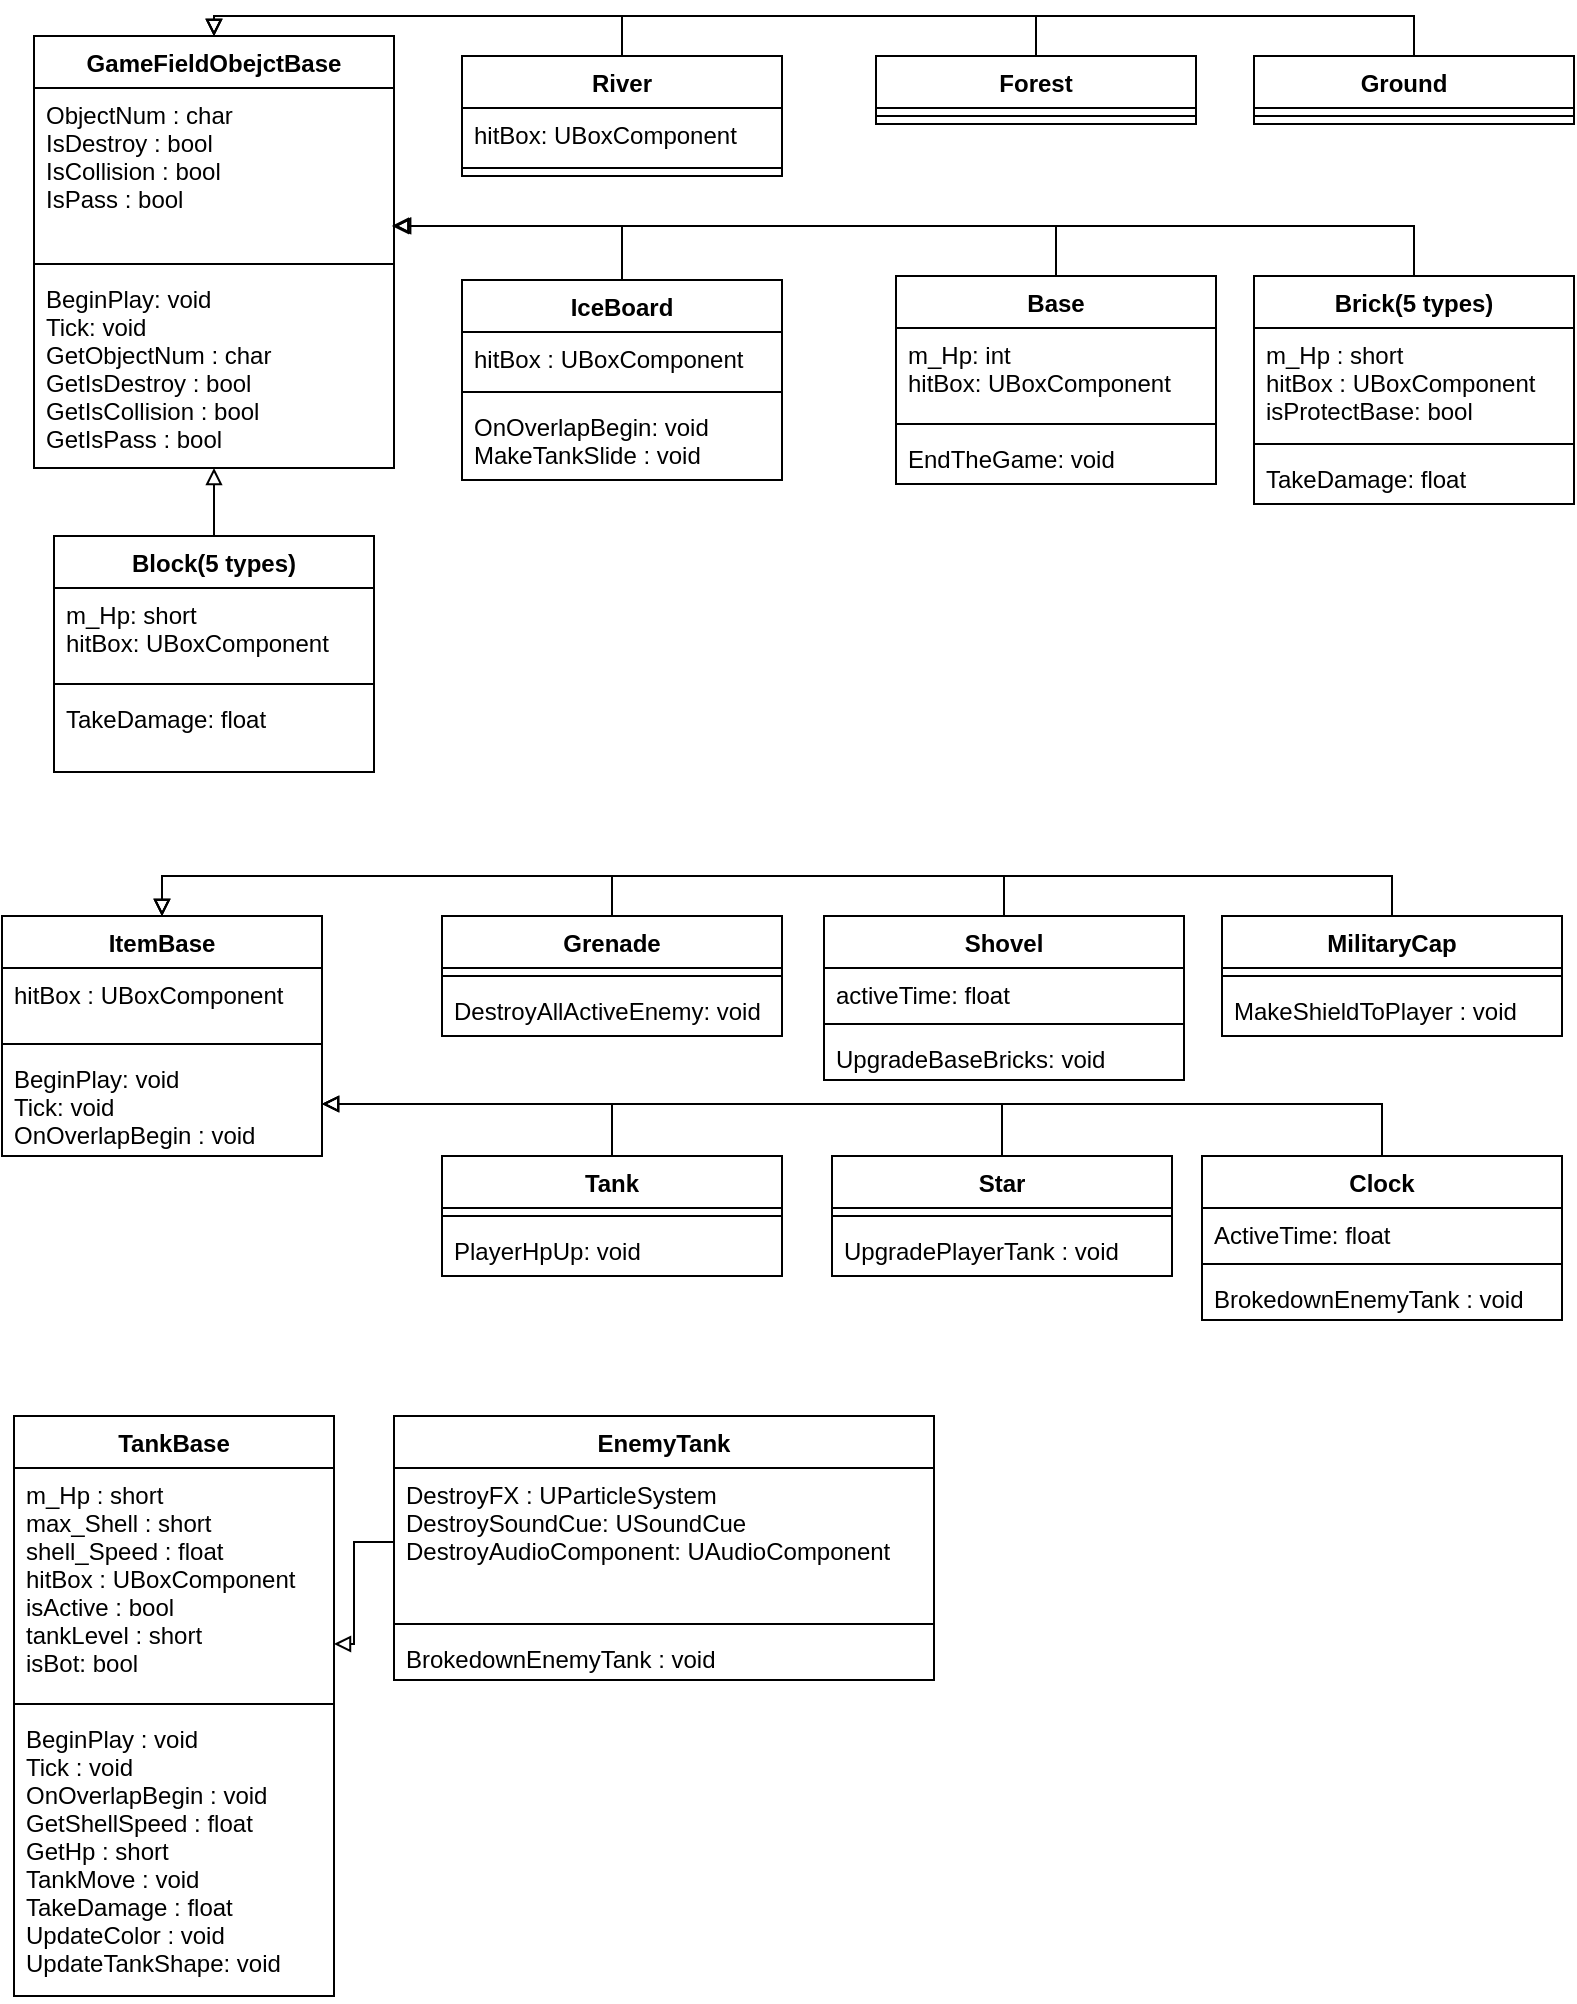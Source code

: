 <mxfile version="14.8.2" type="github">
  <diagram id="18M-LUdaHcNmzgpJbuH8" name="Page-1">
    <mxGraphModel dx="1422" dy="762" grid="1" gridSize="10" guides="1" tooltips="1" connect="1" arrows="1" fold="1" page="1" pageScale="1" pageWidth="827" pageHeight="1169" math="0" shadow="0">
      <root>
        <mxCell id="0" />
        <mxCell id="1" parent="0" />
        <mxCell id="j56DUkqlP8ktRM9wooqD-5" value="GameFieldObejctBase" style="swimlane;fontStyle=1;align=center;verticalAlign=top;childLayout=stackLayout;horizontal=1;startSize=26;horizontalStack=0;resizeParent=1;resizeParentMax=0;resizeLast=0;collapsible=1;marginBottom=0;" parent="1" vertex="1">
          <mxGeometry x="40" y="30" width="180" height="216" as="geometry" />
        </mxCell>
        <mxCell id="j56DUkqlP8ktRM9wooqD-6" value="ObjectNum : char&#xa;IsDestroy : bool &#xa;IsCollision : bool &#xa;IsPass : bool&#xa;" style="text;strokeColor=none;fillColor=none;align=left;verticalAlign=top;spacingLeft=4;spacingRight=4;overflow=hidden;rotatable=0;points=[[0,0.5],[1,0.5]];portConstraint=eastwest;" parent="j56DUkqlP8ktRM9wooqD-5" vertex="1">
          <mxGeometry y="26" width="180" height="84" as="geometry" />
        </mxCell>
        <mxCell id="j56DUkqlP8ktRM9wooqD-7" value="" style="line;strokeWidth=1;fillColor=none;align=left;verticalAlign=middle;spacingTop=-1;spacingLeft=3;spacingRight=3;rotatable=0;labelPosition=right;points=[];portConstraint=eastwest;" parent="j56DUkqlP8ktRM9wooqD-5" vertex="1">
          <mxGeometry y="110" width="180" height="8" as="geometry" />
        </mxCell>
        <mxCell id="j56DUkqlP8ktRM9wooqD-8" value="BeginPlay: void&#xa;Tick: void&#xa;GetObjectNum : char&#xa;GetIsDestroy : bool &#xa;GetIsCollision : bool &#xa;GetIsPass : bool&#xa;&#xa;" style="text;strokeColor=none;fillColor=none;align=left;verticalAlign=top;spacingLeft=4;spacingRight=4;overflow=hidden;rotatable=0;points=[[0,0.5],[1,0.5]];portConstraint=eastwest;" parent="j56DUkqlP8ktRM9wooqD-5" vertex="1">
          <mxGeometry y="118" width="180" height="98" as="geometry" />
        </mxCell>
        <mxCell id="-nYvT70M20ZzREp3ke7q-32" style="edgeStyle=orthogonalEdgeStyle;rounded=0;orthogonalLoop=1;jettySize=auto;html=1;exitX=0.5;exitY=0;exitDx=0;exitDy=0;entryX=0.5;entryY=0;entryDx=0;entryDy=0;endArrow=block;endFill=0;" parent="1" source="ObYeSLzphHEVCBW5jLu3-10" target="j56DUkqlP8ktRM9wooqD-5" edge="1">
          <mxGeometry relative="1" as="geometry" />
        </mxCell>
        <mxCell id="ObYeSLzphHEVCBW5jLu3-10" value="Ground   " style="swimlane;fontStyle=1;align=center;verticalAlign=top;childLayout=stackLayout;horizontal=1;startSize=26;horizontalStack=0;resizeParent=1;resizeParentMax=0;resizeLast=0;collapsible=1;marginBottom=0;" parent="1" vertex="1">
          <mxGeometry x="650" y="40" width="160" height="34" as="geometry" />
        </mxCell>
        <mxCell id="ObYeSLzphHEVCBW5jLu3-12" value="" style="line;strokeWidth=1;fillColor=none;align=left;verticalAlign=middle;spacingTop=-1;spacingLeft=3;spacingRight=3;rotatable=0;labelPosition=right;points=[];portConstraint=eastwest;" parent="ObYeSLzphHEVCBW5jLu3-10" vertex="1">
          <mxGeometry y="26" width="160" height="8" as="geometry" />
        </mxCell>
        <mxCell id="Gsq7Cc53CUmocSwE9akI-6" style="edgeStyle=orthogonalEdgeStyle;rounded=0;orthogonalLoop=1;jettySize=auto;html=1;exitX=0.5;exitY=0;exitDx=0;exitDy=0;entryX=0.5;entryY=1;entryDx=0;entryDy=0;entryPerimeter=0;endArrow=block;endFill=0;" parent="1" source="ObYeSLzphHEVCBW5jLu3-14" target="j56DUkqlP8ktRM9wooqD-8" edge="1">
          <mxGeometry relative="1" as="geometry" />
        </mxCell>
        <mxCell id="ObYeSLzphHEVCBW5jLu3-14" value="Block(5 types)" style="swimlane;fontStyle=1;align=center;verticalAlign=top;childLayout=stackLayout;horizontal=1;startSize=26;horizontalStack=0;resizeParent=1;resizeParentMax=0;resizeLast=0;collapsible=1;marginBottom=0;" parent="1" vertex="1">
          <mxGeometry x="50" y="280" width="160" height="118" as="geometry" />
        </mxCell>
        <mxCell id="ObYeSLzphHEVCBW5jLu3-15" value="m_Hp: short&#xa;hitBox: UBoxComponent" style="text;strokeColor=none;fillColor=none;align=left;verticalAlign=top;spacingLeft=4;spacingRight=4;overflow=hidden;rotatable=0;points=[[0,0.5],[1,0.5]];portConstraint=eastwest;" parent="ObYeSLzphHEVCBW5jLu3-14" vertex="1">
          <mxGeometry y="26" width="160" height="44" as="geometry" />
        </mxCell>
        <mxCell id="ObYeSLzphHEVCBW5jLu3-16" value="" style="line;strokeWidth=1;fillColor=none;align=left;verticalAlign=middle;spacingTop=-1;spacingLeft=3;spacingRight=3;rotatable=0;labelPosition=right;points=[];portConstraint=eastwest;" parent="ObYeSLzphHEVCBW5jLu3-14" vertex="1">
          <mxGeometry y="70" width="160" height="8" as="geometry" />
        </mxCell>
        <mxCell id="ObYeSLzphHEVCBW5jLu3-17" value="TakeDamage: float " style="text;strokeColor=none;fillColor=none;align=left;verticalAlign=top;spacingLeft=4;spacingRight=4;overflow=hidden;rotatable=0;points=[[0,0.5],[1,0.5]];portConstraint=eastwest;" parent="ObYeSLzphHEVCBW5jLu3-14" vertex="1">
          <mxGeometry y="78" width="160" height="40" as="geometry" />
        </mxCell>
        <mxCell id="-nYvT70M20ZzREp3ke7q-29" style="edgeStyle=orthogonalEdgeStyle;rounded=0;orthogonalLoop=1;jettySize=auto;html=1;exitX=0.5;exitY=0;exitDx=0;exitDy=0;entryX=0.994;entryY=0.821;entryDx=0;entryDy=0;entryPerimeter=0;endArrow=block;endFill=0;" parent="1" source="ObYeSLzphHEVCBW5jLu3-18" target="j56DUkqlP8ktRM9wooqD-6" edge="1">
          <mxGeometry relative="1" as="geometry" />
        </mxCell>
        <mxCell id="ObYeSLzphHEVCBW5jLu3-18" value="Brick(5 types)" style="swimlane;fontStyle=1;align=center;verticalAlign=top;childLayout=stackLayout;horizontal=1;startSize=26;horizontalStack=0;resizeParent=1;resizeParentMax=0;resizeLast=0;collapsible=1;marginBottom=0;" parent="1" vertex="1">
          <mxGeometry x="650" y="150" width="160" height="114" as="geometry" />
        </mxCell>
        <mxCell id="ObYeSLzphHEVCBW5jLu3-19" value="m_Hp : short&#xa;hitBox : UBoxComponent&#xa;isProtectBase: bool&#xa;" style="text;strokeColor=none;fillColor=none;align=left;verticalAlign=top;spacingLeft=4;spacingRight=4;overflow=hidden;rotatable=0;points=[[0,0.5],[1,0.5]];portConstraint=eastwest;" parent="ObYeSLzphHEVCBW5jLu3-18" vertex="1">
          <mxGeometry y="26" width="160" height="54" as="geometry" />
        </mxCell>
        <mxCell id="ObYeSLzphHEVCBW5jLu3-20" value="" style="line;strokeWidth=1;fillColor=none;align=left;verticalAlign=middle;spacingTop=-1;spacingLeft=3;spacingRight=3;rotatable=0;labelPosition=right;points=[];portConstraint=eastwest;" parent="ObYeSLzphHEVCBW5jLu3-18" vertex="1">
          <mxGeometry y="80" width="160" height="8" as="geometry" />
        </mxCell>
        <mxCell id="ObYeSLzphHEVCBW5jLu3-21" value="TakeDamage: float " style="text;strokeColor=none;fillColor=none;align=left;verticalAlign=top;spacingLeft=4;spacingRight=4;overflow=hidden;rotatable=0;points=[[0,0.5],[1,0.5]];portConstraint=eastwest;" parent="ObYeSLzphHEVCBW5jLu3-18" vertex="1">
          <mxGeometry y="88" width="160" height="26" as="geometry" />
        </mxCell>
        <mxCell id="-nYvT70M20ZzREp3ke7q-31" style="edgeStyle=orthogonalEdgeStyle;rounded=0;orthogonalLoop=1;jettySize=auto;html=1;exitX=0.5;exitY=0;exitDx=0;exitDy=0;entryX=0.5;entryY=0;entryDx=0;entryDy=0;endArrow=block;endFill=0;" parent="1" source="ObYeSLzphHEVCBW5jLu3-22" target="j56DUkqlP8ktRM9wooqD-5" edge="1">
          <mxGeometry relative="1" as="geometry" />
        </mxCell>
        <mxCell id="ObYeSLzphHEVCBW5jLu3-22" value="Forest" style="swimlane;fontStyle=1;align=center;verticalAlign=top;childLayout=stackLayout;horizontal=1;startSize=26;horizontalStack=0;resizeParent=1;resizeParentMax=0;resizeLast=0;collapsible=1;marginBottom=0;" parent="1" vertex="1">
          <mxGeometry x="461" y="40" width="160" height="34" as="geometry" />
        </mxCell>
        <mxCell id="ObYeSLzphHEVCBW5jLu3-24" value="" style="line;strokeWidth=1;fillColor=none;align=left;verticalAlign=middle;spacingTop=-1;spacingLeft=3;spacingRight=3;rotatable=0;labelPosition=right;points=[];portConstraint=eastwest;" parent="ObYeSLzphHEVCBW5jLu3-22" vertex="1">
          <mxGeometry y="26" width="160" height="8" as="geometry" />
        </mxCell>
        <mxCell id="-nYvT70M20ZzREp3ke7q-30" style="edgeStyle=orthogonalEdgeStyle;rounded=0;orthogonalLoop=1;jettySize=auto;html=1;exitX=0.5;exitY=0;exitDx=0;exitDy=0;entryX=0.5;entryY=0;entryDx=0;entryDy=0;endArrow=block;endFill=0;" parent="1" source="ObYeSLzphHEVCBW5jLu3-26" target="j56DUkqlP8ktRM9wooqD-5" edge="1">
          <mxGeometry relative="1" as="geometry" />
        </mxCell>
        <mxCell id="ObYeSLzphHEVCBW5jLu3-26" value="River" style="swimlane;fontStyle=1;align=center;verticalAlign=top;childLayout=stackLayout;horizontal=1;startSize=26;horizontalStack=0;resizeParent=1;resizeParentMax=0;resizeLast=0;collapsible=1;marginBottom=0;" parent="1" vertex="1">
          <mxGeometry x="254" y="40" width="160" height="60" as="geometry" />
        </mxCell>
        <mxCell id="ObYeSLzphHEVCBW5jLu3-27" value="hitBox: UBoxComponent" style="text;strokeColor=none;fillColor=none;align=left;verticalAlign=top;spacingLeft=4;spacingRight=4;overflow=hidden;rotatable=0;points=[[0,0.5],[1,0.5]];portConstraint=eastwest;" parent="ObYeSLzphHEVCBW5jLu3-26" vertex="1">
          <mxGeometry y="26" width="160" height="26" as="geometry" />
        </mxCell>
        <mxCell id="ObYeSLzphHEVCBW5jLu3-28" value="" style="line;strokeWidth=1;fillColor=none;align=left;verticalAlign=middle;spacingTop=-1;spacingLeft=3;spacingRight=3;rotatable=0;labelPosition=right;points=[];portConstraint=eastwest;" parent="ObYeSLzphHEVCBW5jLu3-26" vertex="1">
          <mxGeometry y="52" width="160" height="8" as="geometry" />
        </mxCell>
        <mxCell id="-nYvT70M20ZzREp3ke7q-26" style="edgeStyle=orthogonalEdgeStyle;rounded=0;orthogonalLoop=1;jettySize=auto;html=1;exitX=0.5;exitY=0;exitDx=0;exitDy=0;entryX=1;entryY=0.821;entryDx=0;entryDy=0;entryPerimeter=0;endArrow=block;endFill=0;" parent="1" source="ObYeSLzphHEVCBW5jLu3-30" target="j56DUkqlP8ktRM9wooqD-6" edge="1">
          <mxGeometry relative="1" as="geometry" />
        </mxCell>
        <mxCell id="ObYeSLzphHEVCBW5jLu3-30" value="IceBoard" style="swimlane;fontStyle=1;align=center;verticalAlign=top;childLayout=stackLayout;horizontal=1;startSize=26;horizontalStack=0;resizeParent=1;resizeParentMax=0;resizeLast=0;collapsible=1;marginBottom=0;" parent="1" vertex="1">
          <mxGeometry x="254" y="152" width="160" height="100" as="geometry" />
        </mxCell>
        <mxCell id="ObYeSLzphHEVCBW5jLu3-31" value="hitBox : UBoxComponent" style="text;strokeColor=none;fillColor=none;align=left;verticalAlign=top;spacingLeft=4;spacingRight=4;overflow=hidden;rotatable=0;points=[[0,0.5],[1,0.5]];portConstraint=eastwest;" parent="ObYeSLzphHEVCBW5jLu3-30" vertex="1">
          <mxGeometry y="26" width="160" height="26" as="geometry" />
        </mxCell>
        <mxCell id="ObYeSLzphHEVCBW5jLu3-32" value="" style="line;strokeWidth=1;fillColor=none;align=left;verticalAlign=middle;spacingTop=-1;spacingLeft=3;spacingRight=3;rotatable=0;labelPosition=right;points=[];portConstraint=eastwest;" parent="ObYeSLzphHEVCBW5jLu3-30" vertex="1">
          <mxGeometry y="52" width="160" height="8" as="geometry" />
        </mxCell>
        <mxCell id="ObYeSLzphHEVCBW5jLu3-33" value="OnOverlapBegin: void&#xa;MakeTankSlide : void&#xa;&#xa;" style="text;strokeColor=none;fillColor=none;align=left;verticalAlign=top;spacingLeft=4;spacingRight=4;overflow=hidden;rotatable=0;points=[[0,0.5],[1,0.5]];portConstraint=eastwest;" parent="ObYeSLzphHEVCBW5jLu3-30" vertex="1">
          <mxGeometry y="60" width="160" height="40" as="geometry" />
        </mxCell>
        <mxCell id="-nYvT70M20ZzREp3ke7q-28" style="edgeStyle=orthogonalEdgeStyle;rounded=0;orthogonalLoop=1;jettySize=auto;html=1;exitX=0.5;exitY=0;exitDx=0;exitDy=0;entryX=1;entryY=0.821;entryDx=0;entryDy=0;entryPerimeter=0;endArrow=block;endFill=0;" parent="1" source="ObYeSLzphHEVCBW5jLu3-34" target="j56DUkqlP8ktRM9wooqD-6" edge="1">
          <mxGeometry relative="1" as="geometry" />
        </mxCell>
        <mxCell id="ObYeSLzphHEVCBW5jLu3-34" value="Base" style="swimlane;fontStyle=1;align=center;verticalAlign=top;childLayout=stackLayout;horizontal=1;startSize=26;horizontalStack=0;resizeParent=1;resizeParentMax=0;resizeLast=0;collapsible=1;marginBottom=0;" parent="1" vertex="1">
          <mxGeometry x="471" y="150" width="160" height="104" as="geometry" />
        </mxCell>
        <mxCell id="ObYeSLzphHEVCBW5jLu3-35" value="m_Hp: int&#xa;hitBox: UBoxComponent" style="text;strokeColor=none;fillColor=none;align=left;verticalAlign=top;spacingLeft=4;spacingRight=4;overflow=hidden;rotatable=0;points=[[0,0.5],[1,0.5]];portConstraint=eastwest;" parent="ObYeSLzphHEVCBW5jLu3-34" vertex="1">
          <mxGeometry y="26" width="160" height="44" as="geometry" />
        </mxCell>
        <mxCell id="ObYeSLzphHEVCBW5jLu3-36" value="" style="line;strokeWidth=1;fillColor=none;align=left;verticalAlign=middle;spacingTop=-1;spacingLeft=3;spacingRight=3;rotatable=0;labelPosition=right;points=[];portConstraint=eastwest;" parent="ObYeSLzphHEVCBW5jLu3-34" vertex="1">
          <mxGeometry y="70" width="160" height="8" as="geometry" />
        </mxCell>
        <mxCell id="ObYeSLzphHEVCBW5jLu3-37" value="EndTheGame: void " style="text;strokeColor=none;fillColor=none;align=left;verticalAlign=top;spacingLeft=4;spacingRight=4;overflow=hidden;rotatable=0;points=[[0,0.5],[1,0.5]];portConstraint=eastwest;" parent="ObYeSLzphHEVCBW5jLu3-34" vertex="1">
          <mxGeometry y="78" width="160" height="26" as="geometry" />
        </mxCell>
        <mxCell id="Gsq7Cc53CUmocSwE9akI-10" value="ItemBase" style="swimlane;fontStyle=1;align=center;verticalAlign=top;childLayout=stackLayout;horizontal=1;startSize=26;horizontalStack=0;resizeParent=1;resizeParentMax=0;resizeLast=0;collapsible=1;marginBottom=0;" parent="1" vertex="1">
          <mxGeometry x="24" y="470" width="160" height="120" as="geometry" />
        </mxCell>
        <mxCell id="Gsq7Cc53CUmocSwE9akI-11" value="hitBox : UBoxComponent" style="text;strokeColor=none;fillColor=none;align=left;verticalAlign=top;spacingLeft=4;spacingRight=4;overflow=hidden;rotatable=0;points=[[0,0.5],[1,0.5]];portConstraint=eastwest;" parent="Gsq7Cc53CUmocSwE9akI-10" vertex="1">
          <mxGeometry y="26" width="160" height="34" as="geometry" />
        </mxCell>
        <mxCell id="Gsq7Cc53CUmocSwE9akI-12" value="" style="line;strokeWidth=1;fillColor=none;align=left;verticalAlign=middle;spacingTop=-1;spacingLeft=3;spacingRight=3;rotatable=0;labelPosition=right;points=[];portConstraint=eastwest;" parent="Gsq7Cc53CUmocSwE9akI-10" vertex="1">
          <mxGeometry y="60" width="160" height="8" as="geometry" />
        </mxCell>
        <mxCell id="Gsq7Cc53CUmocSwE9akI-13" value="BeginPlay: void&#xa;Tick: void&#xa;OnOverlapBegin : void &#xa;&#xa;" style="text;strokeColor=none;fillColor=none;align=left;verticalAlign=top;spacingLeft=4;spacingRight=4;overflow=hidden;rotatable=0;points=[[0,0.5],[1,0.5]];portConstraint=eastwest;" parent="Gsq7Cc53CUmocSwE9akI-10" vertex="1">
          <mxGeometry y="68" width="160" height="52" as="geometry" />
        </mxCell>
        <mxCell id="Gsq7Cc53CUmocSwE9akI-28" style="edgeStyle=orthogonalEdgeStyle;rounded=0;orthogonalLoop=1;jettySize=auto;html=1;exitX=0.5;exitY=0;exitDx=0;exitDy=0;entryX=0.5;entryY=0;entryDx=0;entryDy=0;endArrow=block;endFill=0;" parent="1" source="Gsq7Cc53CUmocSwE9akI-14" target="Gsq7Cc53CUmocSwE9akI-10" edge="1">
          <mxGeometry relative="1" as="geometry" />
        </mxCell>
        <mxCell id="Gsq7Cc53CUmocSwE9akI-14" value="Grenade" style="swimlane;fontStyle=1;align=center;verticalAlign=top;childLayout=stackLayout;horizontal=1;startSize=26;horizontalStack=0;resizeParent=1;resizeParentMax=0;resizeLast=0;collapsible=1;marginBottom=0;" parent="1" vertex="1">
          <mxGeometry x="244" y="470" width="170" height="60" as="geometry" />
        </mxCell>
        <mxCell id="Gsq7Cc53CUmocSwE9akI-16" value="" style="line;strokeWidth=1;fillColor=none;align=left;verticalAlign=middle;spacingTop=-1;spacingLeft=3;spacingRight=3;rotatable=0;labelPosition=right;points=[];portConstraint=eastwest;" parent="Gsq7Cc53CUmocSwE9akI-14" vertex="1">
          <mxGeometry y="26" width="170" height="8" as="geometry" />
        </mxCell>
        <mxCell id="Gsq7Cc53CUmocSwE9akI-17" value="DestroyAllActiveEnemy: void" style="text;strokeColor=none;fillColor=none;align=left;verticalAlign=top;spacingLeft=4;spacingRight=4;overflow=hidden;rotatable=0;points=[[0,0.5],[1,0.5]];portConstraint=eastwest;" parent="Gsq7Cc53CUmocSwE9akI-14" vertex="1">
          <mxGeometry y="34" width="170" height="26" as="geometry" />
        </mxCell>
        <mxCell id="Gsq7Cc53CUmocSwE9akI-27" style="edgeStyle=orthogonalEdgeStyle;rounded=0;orthogonalLoop=1;jettySize=auto;html=1;exitX=0.5;exitY=0;exitDx=0;exitDy=0;entryX=0.5;entryY=0;entryDx=0;entryDy=0;endArrow=block;endFill=0;" parent="1" source="Gsq7Cc53CUmocSwE9akI-23" target="Gsq7Cc53CUmocSwE9akI-10" edge="1">
          <mxGeometry relative="1" as="geometry" />
        </mxCell>
        <mxCell id="Gsq7Cc53CUmocSwE9akI-23" value="MilitaryCap" style="swimlane;fontStyle=1;align=center;verticalAlign=top;childLayout=stackLayout;horizontal=1;startSize=26;horizontalStack=0;resizeParent=1;resizeParentMax=0;resizeLast=0;collapsible=1;marginBottom=0;" parent="1" vertex="1">
          <mxGeometry x="634" y="470" width="170" height="60" as="geometry" />
        </mxCell>
        <mxCell id="Gsq7Cc53CUmocSwE9akI-24" value="" style="line;strokeWidth=1;fillColor=none;align=left;verticalAlign=middle;spacingTop=-1;spacingLeft=3;spacingRight=3;rotatable=0;labelPosition=right;points=[];portConstraint=eastwest;" parent="Gsq7Cc53CUmocSwE9akI-23" vertex="1">
          <mxGeometry y="26" width="170" height="8" as="geometry" />
        </mxCell>
        <mxCell id="Gsq7Cc53CUmocSwE9akI-25" value="MakeShieldToPlayer : void" style="text;strokeColor=none;fillColor=none;align=left;verticalAlign=top;spacingLeft=4;spacingRight=4;overflow=hidden;rotatable=0;points=[[0,0.5],[1,0.5]];portConstraint=eastwest;" parent="Gsq7Cc53CUmocSwE9akI-23" vertex="1">
          <mxGeometry y="34" width="170" height="26" as="geometry" />
        </mxCell>
        <mxCell id="-nYvT70M20ZzREp3ke7q-19" style="edgeStyle=orthogonalEdgeStyle;rounded=0;orthogonalLoop=1;jettySize=auto;html=1;exitX=0.5;exitY=0;exitDx=0;exitDy=0;entryX=1;entryY=0.5;entryDx=0;entryDy=0;endArrow=block;endFill=0;" parent="1" source="-nYvT70M20ZzREp3ke7q-1" target="Gsq7Cc53CUmocSwE9akI-13" edge="1">
          <mxGeometry relative="1" as="geometry" />
        </mxCell>
        <mxCell id="-nYvT70M20ZzREp3ke7q-1" value="Tank" style="swimlane;fontStyle=1;align=center;verticalAlign=top;childLayout=stackLayout;horizontal=1;startSize=26;horizontalStack=0;resizeParent=1;resizeParentMax=0;resizeLast=0;collapsible=1;marginBottom=0;" parent="1" vertex="1">
          <mxGeometry x="244" y="590" width="170" height="60" as="geometry" />
        </mxCell>
        <mxCell id="-nYvT70M20ZzREp3ke7q-2" value="" style="line;strokeWidth=1;fillColor=none;align=left;verticalAlign=middle;spacingTop=-1;spacingLeft=3;spacingRight=3;rotatable=0;labelPosition=right;points=[];portConstraint=eastwest;" parent="-nYvT70M20ZzREp3ke7q-1" vertex="1">
          <mxGeometry y="26" width="170" height="8" as="geometry" />
        </mxCell>
        <mxCell id="-nYvT70M20ZzREp3ke7q-3" value="PlayerHpUp: void" style="text;strokeColor=none;fillColor=none;align=left;verticalAlign=top;spacingLeft=4;spacingRight=4;overflow=hidden;rotatable=0;points=[[0,0.5],[1,0.5]];portConstraint=eastwest;" parent="-nYvT70M20ZzREp3ke7q-1" vertex="1">
          <mxGeometry y="34" width="170" height="26" as="geometry" />
        </mxCell>
        <mxCell id="-nYvT70M20ZzREp3ke7q-20" style="edgeStyle=orthogonalEdgeStyle;rounded=0;orthogonalLoop=1;jettySize=auto;html=1;exitX=0.5;exitY=0;exitDx=0;exitDy=0;entryX=1;entryY=0.5;entryDx=0;entryDy=0;endArrow=block;endFill=0;" parent="1" source="-nYvT70M20ZzREp3ke7q-4" target="Gsq7Cc53CUmocSwE9akI-13" edge="1">
          <mxGeometry relative="1" as="geometry" />
        </mxCell>
        <mxCell id="-nYvT70M20ZzREp3ke7q-4" value="Star" style="swimlane;fontStyle=1;align=center;verticalAlign=top;childLayout=stackLayout;horizontal=1;startSize=26;horizontalStack=0;resizeParent=1;resizeParentMax=0;resizeLast=0;collapsible=1;marginBottom=0;" parent="1" vertex="1">
          <mxGeometry x="439" y="590" width="170" height="60" as="geometry" />
        </mxCell>
        <mxCell id="-nYvT70M20ZzREp3ke7q-5" value="" style="line;strokeWidth=1;fillColor=none;align=left;verticalAlign=middle;spacingTop=-1;spacingLeft=3;spacingRight=3;rotatable=0;labelPosition=right;points=[];portConstraint=eastwest;" parent="-nYvT70M20ZzREp3ke7q-4" vertex="1">
          <mxGeometry y="26" width="170" height="8" as="geometry" />
        </mxCell>
        <mxCell id="-nYvT70M20ZzREp3ke7q-6" value="UpgradePlayerTank : void" style="text;strokeColor=none;fillColor=none;align=left;verticalAlign=top;spacingLeft=4;spacingRight=4;overflow=hidden;rotatable=0;points=[[0,0.5],[1,0.5]];portConstraint=eastwest;" parent="-nYvT70M20ZzREp3ke7q-4" vertex="1">
          <mxGeometry y="34" width="170" height="26" as="geometry" />
        </mxCell>
        <mxCell id="-nYvT70M20ZzREp3ke7q-21" style="edgeStyle=orthogonalEdgeStyle;rounded=0;orthogonalLoop=1;jettySize=auto;html=1;exitX=0.5;exitY=0;exitDx=0;exitDy=0;entryX=1;entryY=0.5;entryDx=0;entryDy=0;endArrow=block;endFill=0;" parent="1" source="-nYvT70M20ZzREp3ke7q-10" target="Gsq7Cc53CUmocSwE9akI-13" edge="1">
          <mxGeometry relative="1" as="geometry" />
        </mxCell>
        <mxCell id="-nYvT70M20ZzREp3ke7q-10" value="Clock" style="swimlane;fontStyle=1;align=center;verticalAlign=top;childLayout=stackLayout;horizontal=1;startSize=26;horizontalStack=0;resizeParent=1;resizeParentMax=0;resizeLast=0;collapsible=1;marginBottom=0;" parent="1" vertex="1">
          <mxGeometry x="624" y="590" width="180" height="82" as="geometry" />
        </mxCell>
        <mxCell id="-nYvT70M20ZzREp3ke7q-11" value="ActiveTime: float" style="text;strokeColor=none;fillColor=none;align=left;verticalAlign=top;spacingLeft=4;spacingRight=4;overflow=hidden;rotatable=0;points=[[0,0.5],[1,0.5]];portConstraint=eastwest;" parent="-nYvT70M20ZzREp3ke7q-10" vertex="1">
          <mxGeometry y="26" width="180" height="24" as="geometry" />
        </mxCell>
        <mxCell id="-nYvT70M20ZzREp3ke7q-12" value="" style="line;strokeWidth=1;fillColor=none;align=left;verticalAlign=middle;spacingTop=-1;spacingLeft=3;spacingRight=3;rotatable=0;labelPosition=right;points=[];portConstraint=eastwest;" parent="-nYvT70M20ZzREp3ke7q-10" vertex="1">
          <mxGeometry y="50" width="180" height="8" as="geometry" />
        </mxCell>
        <mxCell id="-nYvT70M20ZzREp3ke7q-13" value="BrokedownEnemyTank : void" style="text;strokeColor=none;fillColor=none;align=left;verticalAlign=top;spacingLeft=4;spacingRight=4;overflow=hidden;rotatable=0;points=[[0,0.5],[1,0.5]];portConstraint=eastwest;" parent="-nYvT70M20ZzREp3ke7q-10" vertex="1">
          <mxGeometry y="58" width="180" height="24" as="geometry" />
        </mxCell>
        <mxCell id="-nYvT70M20ZzREp3ke7q-18" style="edgeStyle=orthogonalEdgeStyle;rounded=0;orthogonalLoop=1;jettySize=auto;html=1;exitX=0.5;exitY=0;exitDx=0;exitDy=0;entryX=0.5;entryY=0;entryDx=0;entryDy=0;endArrow=block;endFill=0;" parent="1" source="-nYvT70M20ZzREp3ke7q-14" target="Gsq7Cc53CUmocSwE9akI-10" edge="1">
          <mxGeometry relative="1" as="geometry" />
        </mxCell>
        <mxCell id="-nYvT70M20ZzREp3ke7q-14" value="Shovel&#xa;    " style="swimlane;fontStyle=1;align=center;verticalAlign=top;childLayout=stackLayout;horizontal=1;startSize=26;horizontalStack=0;resizeParent=1;resizeParentMax=0;resizeLast=0;collapsible=1;marginBottom=0;" parent="1" vertex="1">
          <mxGeometry x="435" y="470" width="180" height="82" as="geometry" />
        </mxCell>
        <mxCell id="-nYvT70M20ZzREp3ke7q-15" value="activeTime: float" style="text;strokeColor=none;fillColor=none;align=left;verticalAlign=top;spacingLeft=4;spacingRight=4;overflow=hidden;rotatable=0;points=[[0,0.5],[1,0.5]];portConstraint=eastwest;" parent="-nYvT70M20ZzREp3ke7q-14" vertex="1">
          <mxGeometry y="26" width="180" height="24" as="geometry" />
        </mxCell>
        <mxCell id="-nYvT70M20ZzREp3ke7q-16" value="" style="line;strokeWidth=1;fillColor=none;align=left;verticalAlign=middle;spacingTop=-1;spacingLeft=3;spacingRight=3;rotatable=0;labelPosition=right;points=[];portConstraint=eastwest;" parent="-nYvT70M20ZzREp3ke7q-14" vertex="1">
          <mxGeometry y="50" width="180" height="8" as="geometry" />
        </mxCell>
        <mxCell id="-nYvT70M20ZzREp3ke7q-17" value="UpgradeBaseBricks: void" style="text;strokeColor=none;fillColor=none;align=left;verticalAlign=top;spacingLeft=4;spacingRight=4;overflow=hidden;rotatable=0;points=[[0,0.5],[1,0.5]];portConstraint=eastwest;" parent="-nYvT70M20ZzREp3ke7q-14" vertex="1">
          <mxGeometry y="58" width="180" height="24" as="geometry" />
        </mxCell>
        <mxCell id="-nYvT70M20ZzREp3ke7q-22" value="TankBase" style="swimlane;fontStyle=1;align=center;verticalAlign=top;childLayout=stackLayout;horizontal=1;startSize=26;horizontalStack=0;resizeParent=1;resizeParentMax=0;resizeLast=0;collapsible=1;marginBottom=0;" parent="1" vertex="1">
          <mxGeometry x="30" y="720" width="160" height="290" as="geometry" />
        </mxCell>
        <mxCell id="-nYvT70M20ZzREp3ke7q-23" value="m_Hp : short &#xa;max_Shell : short &#xa;shell_Speed ​​: float         &#xa;hitBox : UBoxComponent &#xa;isActive : bool &#xa;tankLevel : short&#xa;isBot: bool&#xa;&#xa;" style="text;strokeColor=none;fillColor=none;align=left;verticalAlign=top;spacingLeft=4;spacingRight=4;overflow=hidden;rotatable=0;points=[[0,0.5],[1,0.5]];portConstraint=eastwest;" parent="-nYvT70M20ZzREp3ke7q-22" vertex="1">
          <mxGeometry y="26" width="160" height="114" as="geometry" />
        </mxCell>
        <mxCell id="-nYvT70M20ZzREp3ke7q-24" value="" style="line;strokeWidth=1;fillColor=none;align=left;verticalAlign=middle;spacingTop=-1;spacingLeft=3;spacingRight=3;rotatable=0;labelPosition=right;points=[];portConstraint=eastwest;" parent="-nYvT70M20ZzREp3ke7q-22" vertex="1">
          <mxGeometry y="140" width="160" height="8" as="geometry" />
        </mxCell>
        <mxCell id="-nYvT70M20ZzREp3ke7q-25" value="BeginPlay : void &#xa;Tick ​​: void &#xa;OnOverlapBegin : void       &#xa;GetShellSpeed ​​: float &#xa;GetHp : short &#xa;TankMove : void &#xa;TakeDamage : float &#xa;UpdateColor : void&#xa;UpdateTankShape: void&#xa;&#xa;&#xa;" style="text;strokeColor=none;fillColor=none;align=left;verticalAlign=top;spacingLeft=4;spacingRight=4;overflow=hidden;rotatable=0;points=[[0,0.5],[1,0.5]];portConstraint=eastwest;" parent="-nYvT70M20ZzREp3ke7q-22" vertex="1">
          <mxGeometry y="148" width="160" height="142" as="geometry" />
        </mxCell>
        <mxCell id="1prsWAdFm4hkm4rnO2Le-1" value="EnemyTank" style="swimlane;fontStyle=1;align=center;verticalAlign=top;childLayout=stackLayout;horizontal=1;startSize=26;horizontalStack=0;resizeParent=1;resizeParentMax=0;resizeLast=0;collapsible=1;marginBottom=0;" vertex="1" parent="1">
          <mxGeometry x="220" y="720" width="270" height="132" as="geometry" />
        </mxCell>
        <mxCell id="1prsWAdFm4hkm4rnO2Le-2" value="DestroyFX : UParticleSystem &#xa;DestroySoundCue: USoundCue&#xa;DestroyAudioComponent: UAudioComponent" style="text;strokeColor=none;fillColor=none;align=left;verticalAlign=top;spacingLeft=4;spacingRight=4;overflow=hidden;rotatable=0;points=[[0,0.5],[1,0.5]];portConstraint=eastwest;" vertex="1" parent="1prsWAdFm4hkm4rnO2Le-1">
          <mxGeometry y="26" width="270" height="74" as="geometry" />
        </mxCell>
        <mxCell id="1prsWAdFm4hkm4rnO2Le-3" value="" style="line;strokeWidth=1;fillColor=none;align=left;verticalAlign=middle;spacingTop=-1;spacingLeft=3;spacingRight=3;rotatable=0;labelPosition=right;points=[];portConstraint=eastwest;" vertex="1" parent="1prsWAdFm4hkm4rnO2Le-1">
          <mxGeometry y="100" width="270" height="8" as="geometry" />
        </mxCell>
        <mxCell id="1prsWAdFm4hkm4rnO2Le-4" value="BrokedownEnemyTank : void" style="text;strokeColor=none;fillColor=none;align=left;verticalAlign=top;spacingLeft=4;spacingRight=4;overflow=hidden;rotatable=0;points=[[0,0.5],[1,0.5]];portConstraint=eastwest;" vertex="1" parent="1prsWAdFm4hkm4rnO2Le-1">
          <mxGeometry y="108" width="270" height="24" as="geometry" />
        </mxCell>
        <mxCell id="1prsWAdFm4hkm4rnO2Le-7" style="edgeStyle=orthogonalEdgeStyle;rounded=0;orthogonalLoop=1;jettySize=auto;html=1;exitX=0;exitY=0.5;exitDx=0;exitDy=0;entryX=1;entryY=0.772;entryDx=0;entryDy=0;entryPerimeter=0;endArrow=block;endFill=0;" edge="1" parent="1" source="1prsWAdFm4hkm4rnO2Le-2" target="-nYvT70M20ZzREp3ke7q-23">
          <mxGeometry relative="1" as="geometry" />
        </mxCell>
      </root>
    </mxGraphModel>
  </diagram>
</mxfile>
